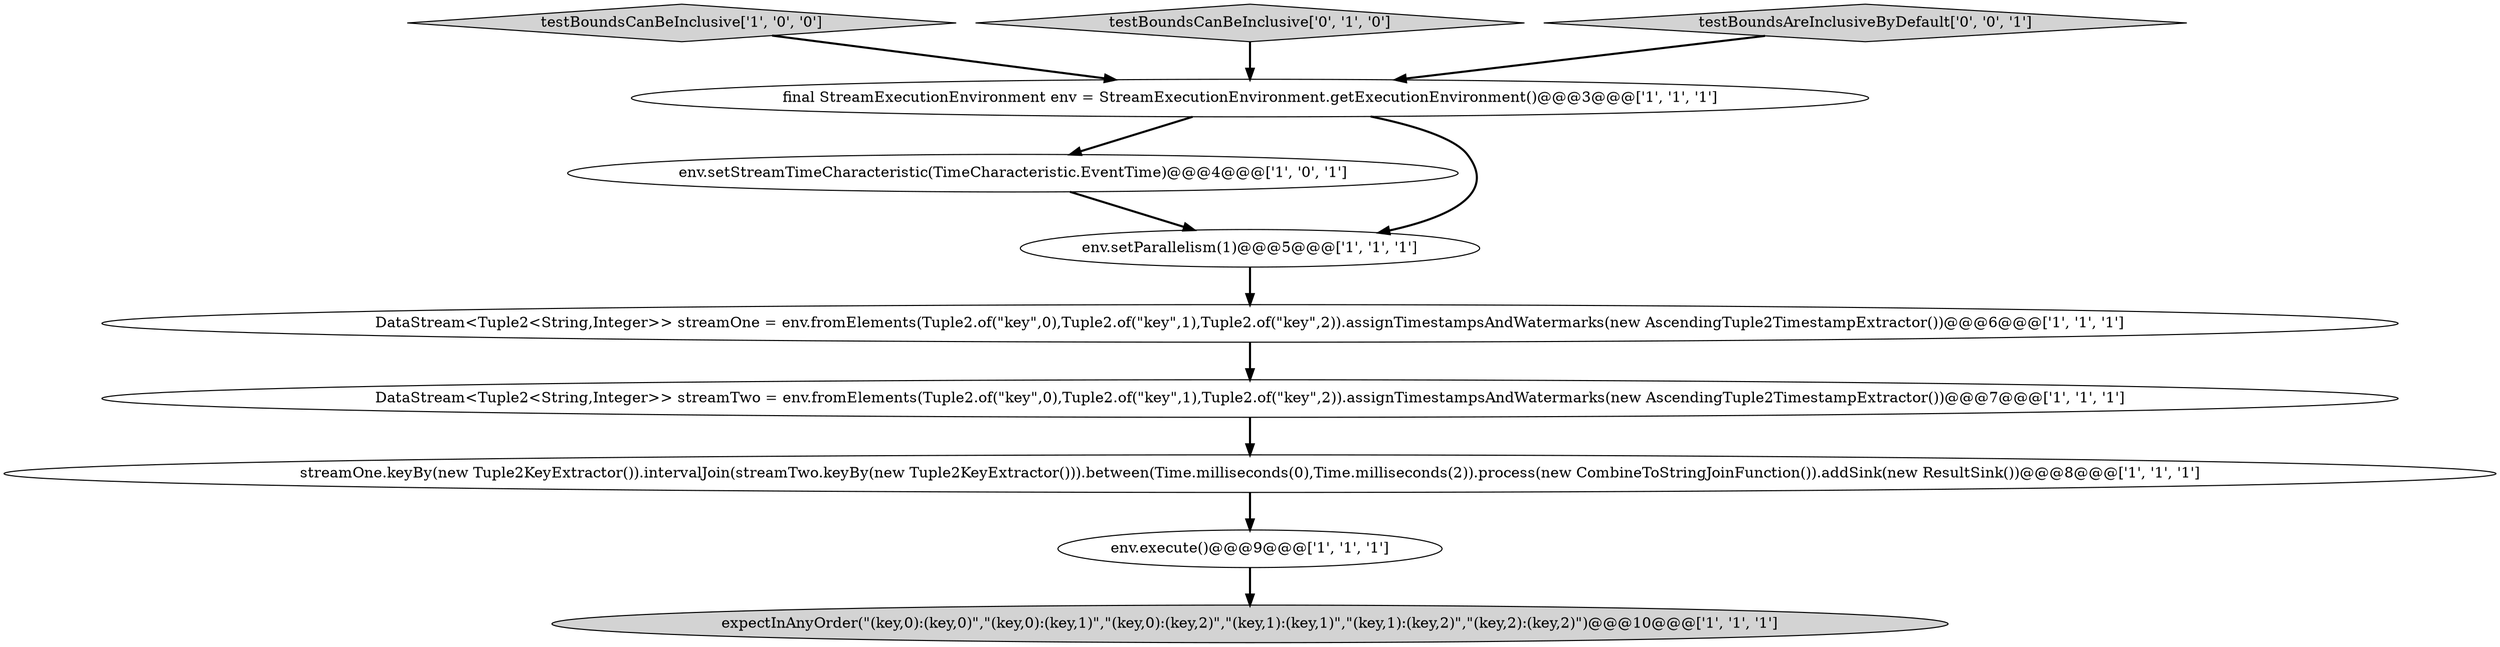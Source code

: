 digraph {
7 [style = filled, label = "testBoundsCanBeInclusive['1', '0', '0']", fillcolor = lightgray, shape = diamond image = "AAA0AAABBB1BBB"];
8 [style = filled, label = "env.setStreamTimeCharacteristic(TimeCharacteristic.EventTime)@@@4@@@['1', '0', '1']", fillcolor = white, shape = ellipse image = "AAA0AAABBB1BBB"];
2 [style = filled, label = "env.execute()@@@9@@@['1', '1', '1']", fillcolor = white, shape = ellipse image = "AAA0AAABBB1BBB"];
1 [style = filled, label = "env.setParallelism(1)@@@5@@@['1', '1', '1']", fillcolor = white, shape = ellipse image = "AAA0AAABBB1BBB"];
9 [style = filled, label = "testBoundsCanBeInclusive['0', '1', '0']", fillcolor = lightgray, shape = diamond image = "AAA0AAABBB2BBB"];
6 [style = filled, label = "DataStream<Tuple2<String,Integer>> streamOne = env.fromElements(Tuple2.of(\"key\",0),Tuple2.of(\"key\",1),Tuple2.of(\"key\",2)).assignTimestampsAndWatermarks(new AscendingTuple2TimestampExtractor())@@@6@@@['1', '1', '1']", fillcolor = white, shape = ellipse image = "AAA0AAABBB1BBB"];
5 [style = filled, label = "streamOne.keyBy(new Tuple2KeyExtractor()).intervalJoin(streamTwo.keyBy(new Tuple2KeyExtractor())).between(Time.milliseconds(0),Time.milliseconds(2)).process(new CombineToStringJoinFunction()).addSink(new ResultSink())@@@8@@@['1', '1', '1']", fillcolor = white, shape = ellipse image = "AAA0AAABBB1BBB"];
3 [style = filled, label = "expectInAnyOrder(\"(key,0):(key,0)\",\"(key,0):(key,1)\",\"(key,0):(key,2)\",\"(key,1):(key,1)\",\"(key,1):(key,2)\",\"(key,2):(key,2)\")@@@10@@@['1', '1', '1']", fillcolor = lightgray, shape = ellipse image = "AAA0AAABBB1BBB"];
4 [style = filled, label = "DataStream<Tuple2<String,Integer>> streamTwo = env.fromElements(Tuple2.of(\"key\",0),Tuple2.of(\"key\",1),Tuple2.of(\"key\",2)).assignTimestampsAndWatermarks(new AscendingTuple2TimestampExtractor())@@@7@@@['1', '1', '1']", fillcolor = white, shape = ellipse image = "AAA0AAABBB1BBB"];
0 [style = filled, label = "final StreamExecutionEnvironment env = StreamExecutionEnvironment.getExecutionEnvironment()@@@3@@@['1', '1', '1']", fillcolor = white, shape = ellipse image = "AAA0AAABBB1BBB"];
10 [style = filled, label = "testBoundsAreInclusiveByDefault['0', '0', '1']", fillcolor = lightgray, shape = diamond image = "AAA0AAABBB3BBB"];
8->1 [style = bold, label=""];
6->4 [style = bold, label=""];
5->2 [style = bold, label=""];
7->0 [style = bold, label=""];
1->6 [style = bold, label=""];
9->0 [style = bold, label=""];
4->5 [style = bold, label=""];
0->1 [style = bold, label=""];
10->0 [style = bold, label=""];
2->3 [style = bold, label=""];
0->8 [style = bold, label=""];
}
